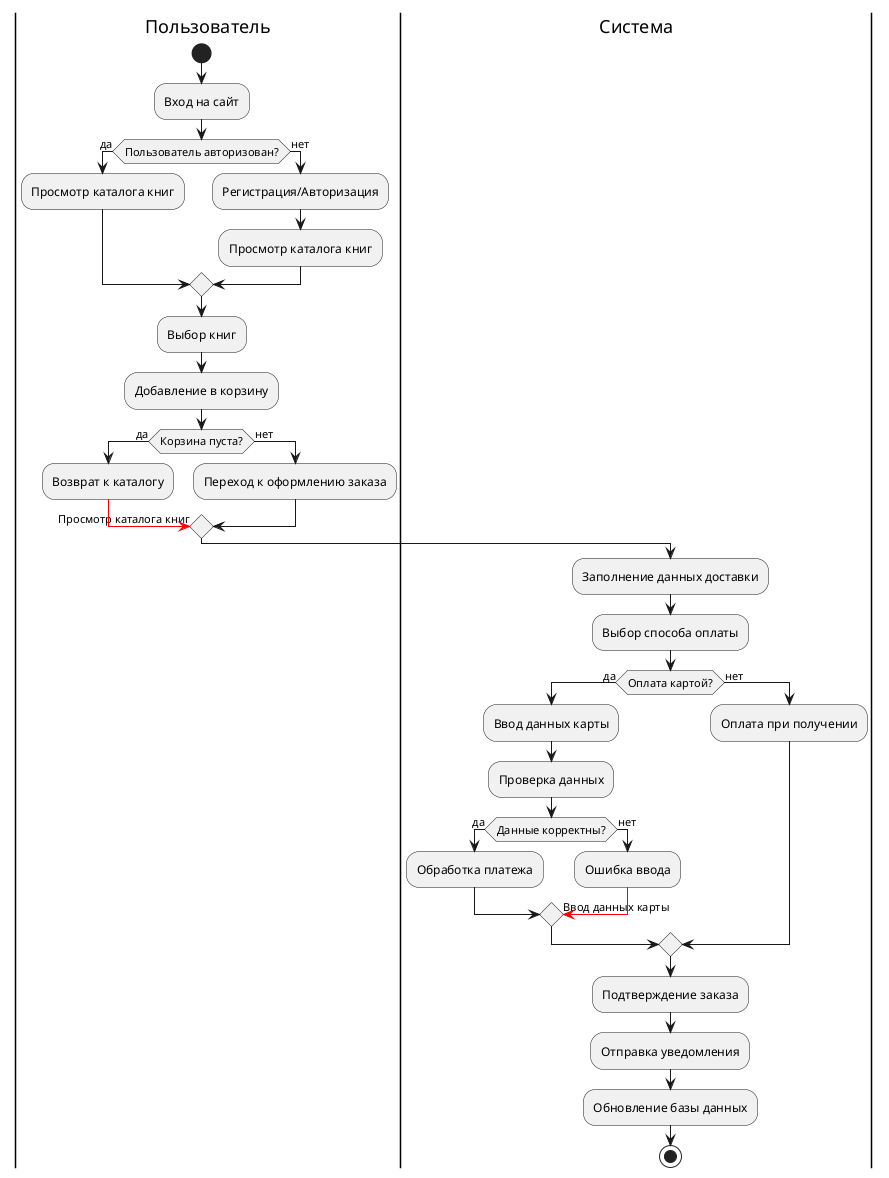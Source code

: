 @startuml BookShop Activity Diagram

|Пользователь|
start

:Вход на сайт;

if (Пользователь авторизован?) then (да)
  :Просмотр каталога книг;
else (нет)
  :Регистрация/Авторизация;
  :Просмотр каталога книг;
endif

:Выбор книг;
:Добавление в корзину;

if (Корзина пуста?) then (да)
  :Возврат к каталогу;
  -[#red]-> Просмотр каталога книг;
else (нет)
  :Переход к оформлению заказа;
endif

|Система|
:Заполнение данных доставки;
:Выбор способа оплаты;

if (Оплата картой?) then (да)
  :Ввод данных карты;
  :Проверка данных;
  if (Данные корректны?) then (да)
    :Обработка платежа;
  else (нет)
    :Ошибка ввода;
    -[#red]-> Ввод данных карты;
  endif
else (нет)
  :Оплата при получении;
endif

:Подтверждение заказа;
:Отправка уведомления;
:Обновление базы данных;

stop

@enduml 